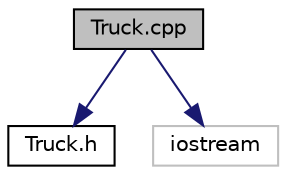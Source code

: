 digraph "Truck.cpp"
{
 // LATEX_PDF_SIZE
  edge [fontname="Helvetica",fontsize="10",labelfontname="Helvetica",labelfontsize="10"];
  node [fontname="Helvetica",fontsize="10",shape=record];
  Node1 [label="Truck.cpp",height=0.2,width=0.4,color="black", fillcolor="grey75", style="filled", fontcolor="black",tooltip="Implementation of the Truck class (Observer in the Observer Pattern)."];
  Node1 -> Node2 [color="midnightblue",fontsize="10",style="solid",fontname="Helvetica"];
  Node2 [label="Truck.h",height=0.2,width=0.4,color="black", fillcolor="white", style="filled",URL="$Truck_8h.html",tooltip="Class definition for Component 4 - Observer (Observer)"];
  Node1 -> Node3 [color="midnightblue",fontsize="10",style="solid",fontname="Helvetica"];
  Node3 [label="iostream",height=0.2,width=0.4,color="grey75", fillcolor="white", style="filled",tooltip=" "];
}
